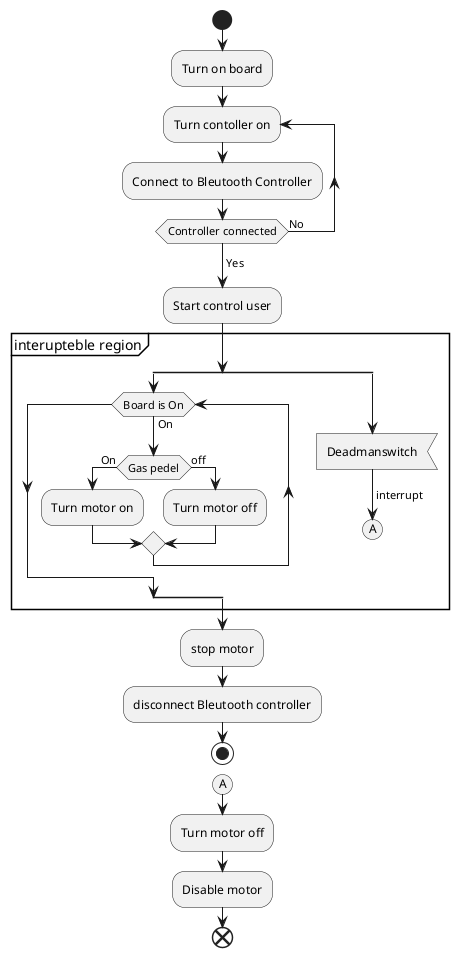 @startuml foilboard
start
:Turn on board;
repeat :Turn contoller on;
    :Connect to Bleutooth Controller;
repeat while (Controller connected) is (No)
->Yes;
:Start control user;
partition "interupteble region" {
    split
    while (Board is On)
        ->On;
        if (Gas pedel) then (On)
            :Turn motor on;
        else (off)
            :Turn motor off;
        endif
    endwhile
    split again
    :Deadmanswitch<
    ->interrupt;
    (A)
    detach
    endsplit
}
:stop motor;
:disconnect Bleutooth controller;
stop
(A)
:Turn motor off;
:Disable motor;
end
@enduml

